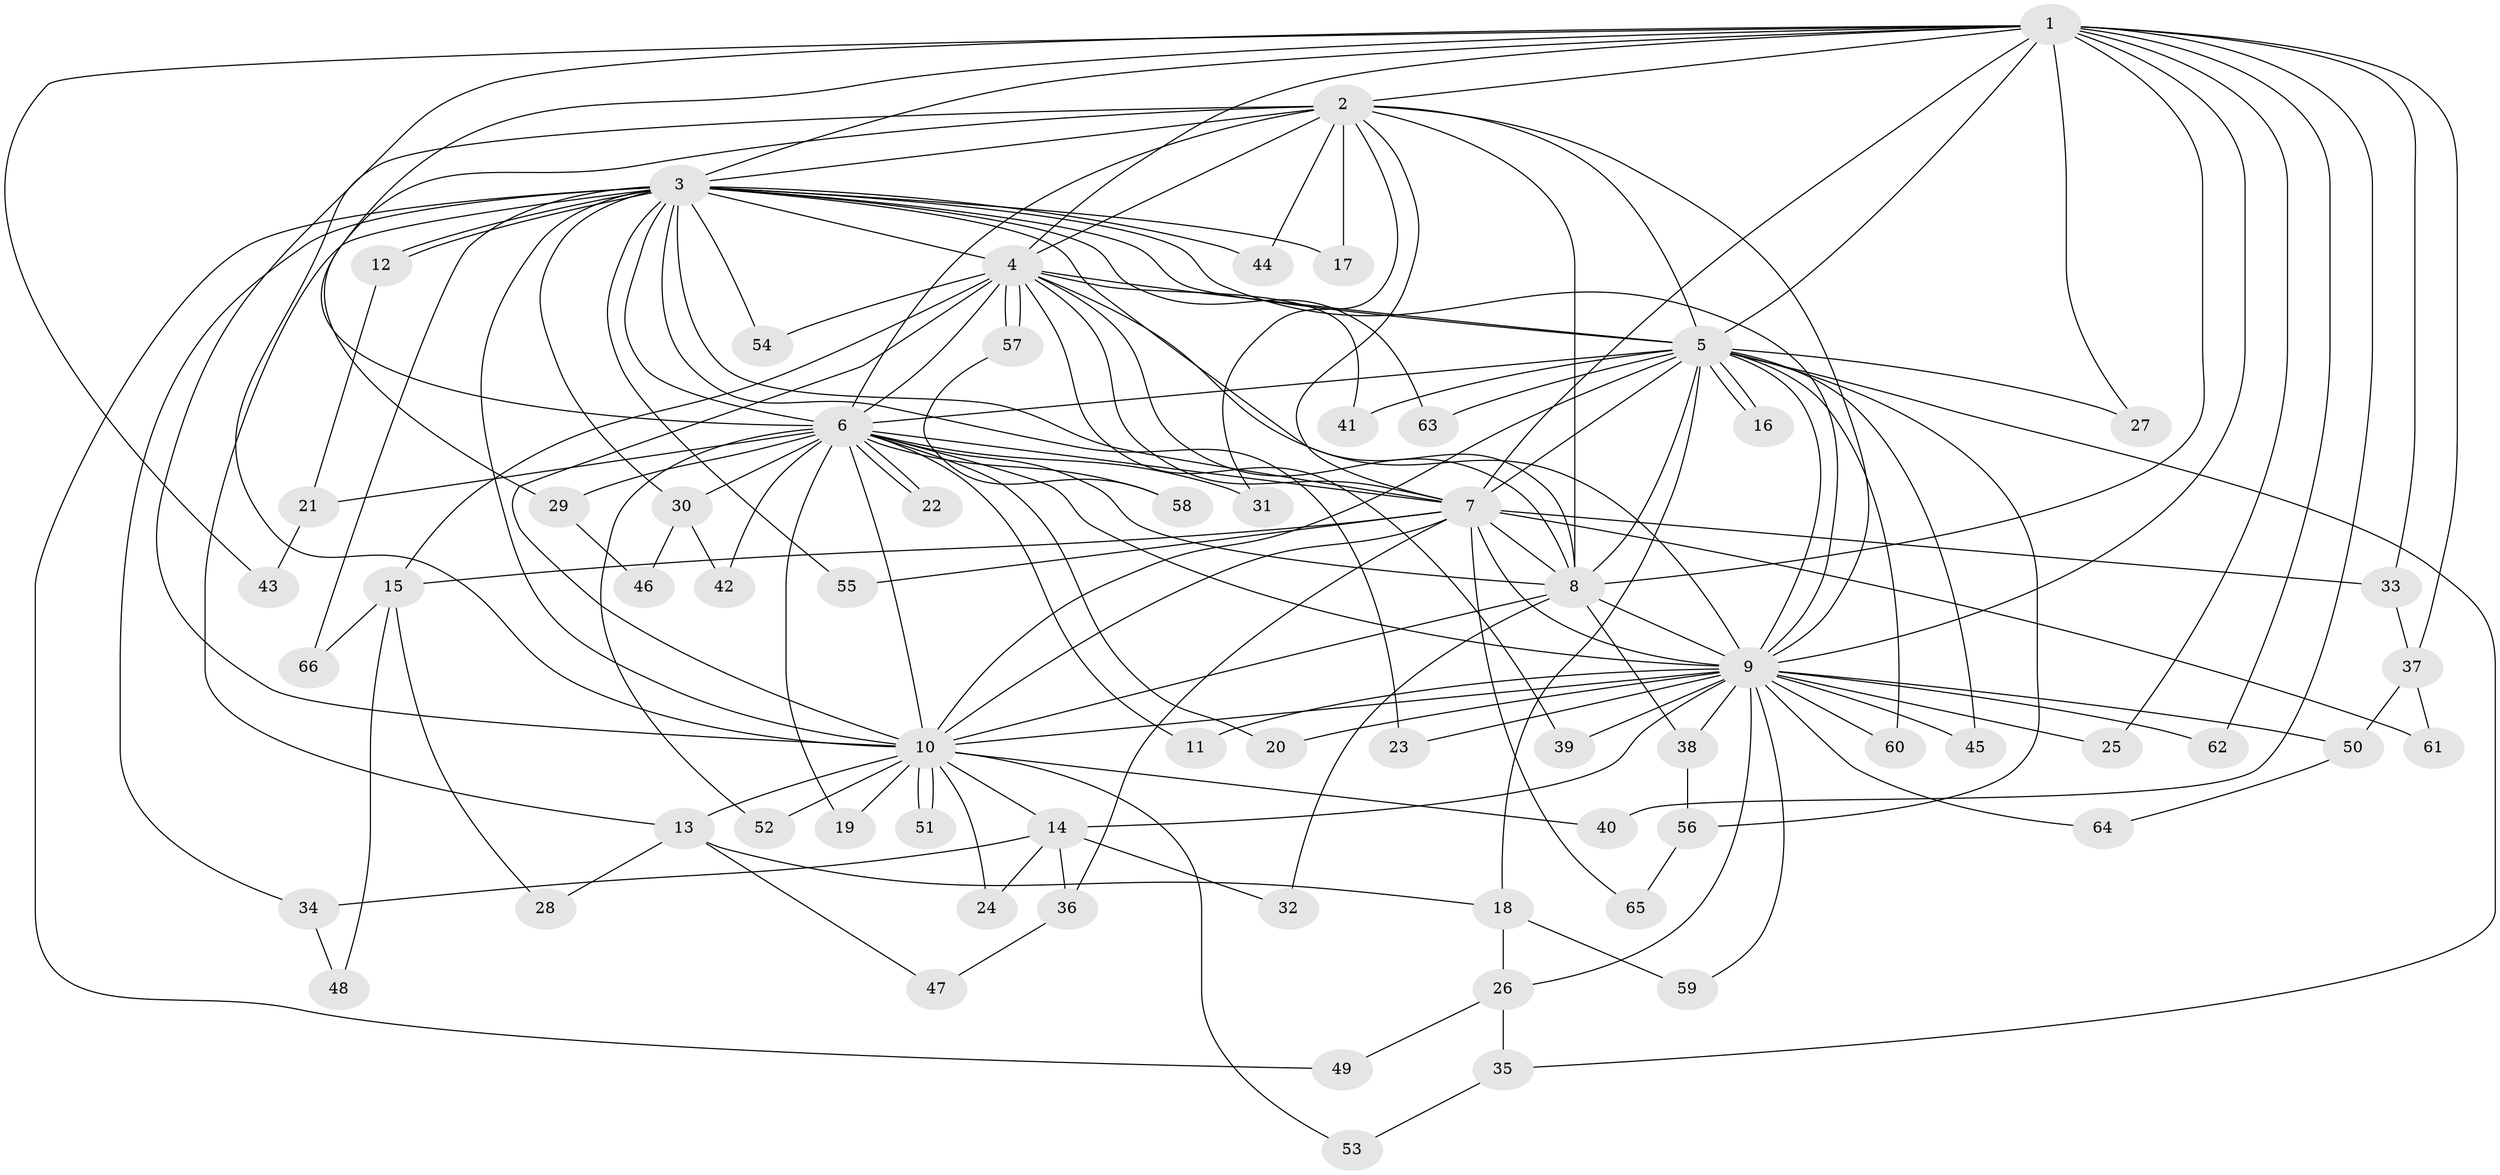 // coarse degree distribution, {15: 0.024390243902439025, 3: 0.1951219512195122, 2: 0.34146341463414637, 19: 0.024390243902439025, 14: 0.04878048780487805, 5: 0.04878048780487805, 18: 0.024390243902439025, 1: 0.07317073170731707, 6: 0.024390243902439025, 11: 0.024390243902439025, 16: 0.024390243902439025, 10: 0.024390243902439025, 4: 0.07317073170731707, 13: 0.024390243902439025, 17: 0.024390243902439025}
// Generated by graph-tools (version 1.1) at 2025/36/03/04/25 23:36:29]
// undirected, 66 vertices, 157 edges
graph export_dot {
  node [color=gray90,style=filled];
  1;
  2;
  3;
  4;
  5;
  6;
  7;
  8;
  9;
  10;
  11;
  12;
  13;
  14;
  15;
  16;
  17;
  18;
  19;
  20;
  21;
  22;
  23;
  24;
  25;
  26;
  27;
  28;
  29;
  30;
  31;
  32;
  33;
  34;
  35;
  36;
  37;
  38;
  39;
  40;
  41;
  42;
  43;
  44;
  45;
  46;
  47;
  48;
  49;
  50;
  51;
  52;
  53;
  54;
  55;
  56;
  57;
  58;
  59;
  60;
  61;
  62;
  63;
  64;
  65;
  66;
  1 -- 2;
  1 -- 3;
  1 -- 4;
  1 -- 5;
  1 -- 6;
  1 -- 7;
  1 -- 8;
  1 -- 9;
  1 -- 10;
  1 -- 25;
  1 -- 27;
  1 -- 33;
  1 -- 37;
  1 -- 40;
  1 -- 43;
  1 -- 62;
  2 -- 3;
  2 -- 4;
  2 -- 5;
  2 -- 6;
  2 -- 7;
  2 -- 8;
  2 -- 9;
  2 -- 10;
  2 -- 17;
  2 -- 29;
  2 -- 31;
  2 -- 44;
  3 -- 4;
  3 -- 5;
  3 -- 6;
  3 -- 7;
  3 -- 8;
  3 -- 9;
  3 -- 10;
  3 -- 12;
  3 -- 12;
  3 -- 13;
  3 -- 17;
  3 -- 23;
  3 -- 30;
  3 -- 34;
  3 -- 44;
  3 -- 49;
  3 -- 54;
  3 -- 55;
  3 -- 63;
  3 -- 66;
  4 -- 5;
  4 -- 6;
  4 -- 7;
  4 -- 8;
  4 -- 9;
  4 -- 10;
  4 -- 15;
  4 -- 39;
  4 -- 41;
  4 -- 54;
  4 -- 57;
  4 -- 57;
  5 -- 6;
  5 -- 7;
  5 -- 8;
  5 -- 9;
  5 -- 10;
  5 -- 16;
  5 -- 16;
  5 -- 18;
  5 -- 27;
  5 -- 35;
  5 -- 41;
  5 -- 45;
  5 -- 56;
  5 -- 60;
  5 -- 63;
  6 -- 7;
  6 -- 8;
  6 -- 9;
  6 -- 10;
  6 -- 11;
  6 -- 19;
  6 -- 20;
  6 -- 21;
  6 -- 22;
  6 -- 22;
  6 -- 29;
  6 -- 30;
  6 -- 31;
  6 -- 42;
  6 -- 52;
  6 -- 58;
  7 -- 8;
  7 -- 9;
  7 -- 10;
  7 -- 15;
  7 -- 33;
  7 -- 36;
  7 -- 55;
  7 -- 61;
  7 -- 65;
  8 -- 9;
  8 -- 10;
  8 -- 32;
  8 -- 38;
  9 -- 10;
  9 -- 11;
  9 -- 14;
  9 -- 20;
  9 -- 23;
  9 -- 25;
  9 -- 26;
  9 -- 38;
  9 -- 39;
  9 -- 45;
  9 -- 50;
  9 -- 59;
  9 -- 60;
  9 -- 62;
  9 -- 64;
  10 -- 13;
  10 -- 14;
  10 -- 19;
  10 -- 24;
  10 -- 40;
  10 -- 51;
  10 -- 51;
  10 -- 52;
  10 -- 53;
  12 -- 21;
  13 -- 18;
  13 -- 28;
  13 -- 47;
  14 -- 24;
  14 -- 32;
  14 -- 34;
  14 -- 36;
  15 -- 28;
  15 -- 48;
  15 -- 66;
  18 -- 26;
  18 -- 59;
  21 -- 43;
  26 -- 35;
  26 -- 49;
  29 -- 46;
  30 -- 42;
  30 -- 46;
  33 -- 37;
  34 -- 48;
  35 -- 53;
  36 -- 47;
  37 -- 50;
  37 -- 61;
  38 -- 56;
  50 -- 64;
  56 -- 65;
  57 -- 58;
}
